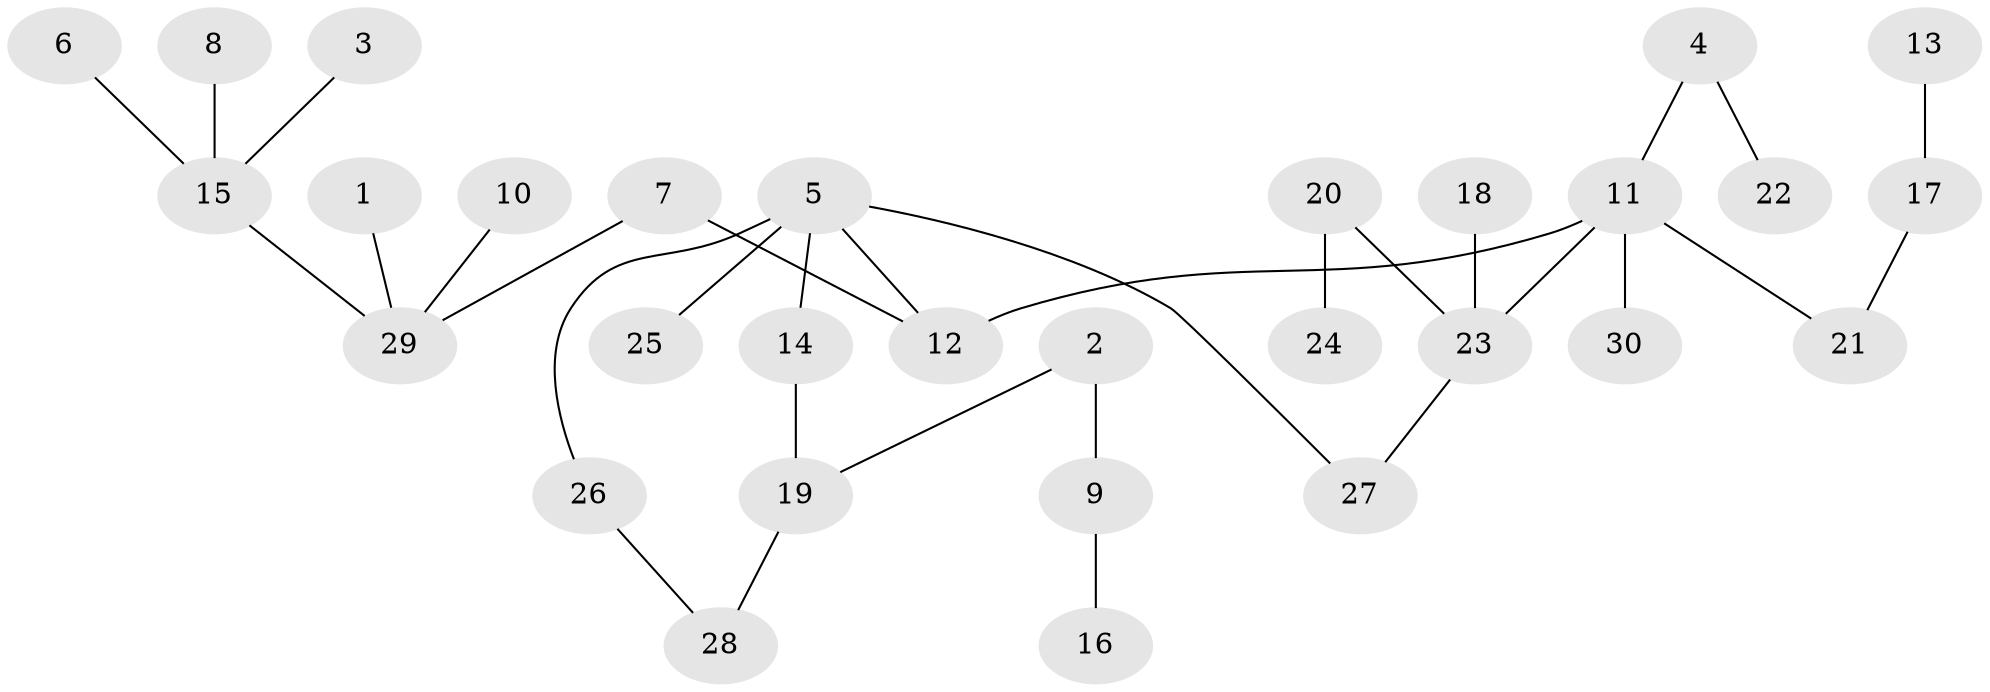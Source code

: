 // original degree distribution, {4: 0.13592233009708737, 5: 0.009708737864077669, 6: 0.02912621359223301, 3: 0.10679611650485436, 1: 0.5048543689320388, 2: 0.21359223300970873}
// Generated by graph-tools (version 1.1) at 2025/36/03/04/25 23:36:10]
// undirected, 30 vertices, 31 edges
graph export_dot {
  node [color=gray90,style=filled];
  1;
  2;
  3;
  4;
  5;
  6;
  7;
  8;
  9;
  10;
  11;
  12;
  13;
  14;
  15;
  16;
  17;
  18;
  19;
  20;
  21;
  22;
  23;
  24;
  25;
  26;
  27;
  28;
  29;
  30;
  1 -- 29 [weight=1.0];
  2 -- 9 [weight=1.0];
  2 -- 19 [weight=1.0];
  3 -- 15 [weight=1.0];
  4 -- 11 [weight=1.0];
  4 -- 22 [weight=1.0];
  5 -- 12 [weight=1.0];
  5 -- 14 [weight=1.0];
  5 -- 25 [weight=1.0];
  5 -- 26 [weight=1.0];
  5 -- 27 [weight=1.0];
  6 -- 15 [weight=1.0];
  7 -- 12 [weight=1.0];
  7 -- 29 [weight=1.0];
  8 -- 15 [weight=1.0];
  9 -- 16 [weight=1.0];
  10 -- 29 [weight=1.0];
  11 -- 12 [weight=1.0];
  11 -- 21 [weight=1.0];
  11 -- 23 [weight=1.0];
  11 -- 30 [weight=1.0];
  13 -- 17 [weight=1.0];
  14 -- 19 [weight=1.0];
  15 -- 29 [weight=1.0];
  17 -- 21 [weight=1.0];
  18 -- 23 [weight=1.0];
  19 -- 28 [weight=1.0];
  20 -- 23 [weight=1.0];
  20 -- 24 [weight=1.0];
  23 -- 27 [weight=1.0];
  26 -- 28 [weight=1.0];
}
